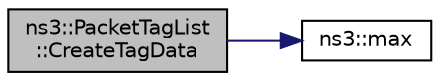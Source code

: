 digraph "ns3::PacketTagList::CreateTagData"
{
 // LATEX_PDF_SIZE
  edge [fontname="Helvetica",fontsize="10",labelfontname="Helvetica",labelfontsize="10"];
  node [fontname="Helvetica",fontsize="10",shape=record];
  rankdir="LR";
  Node1 [label="ns3::PacketTagList\l::CreateTagData",height=0.2,width=0.4,color="black", fillcolor="grey75", style="filled", fontcolor="black",tooltip="Allocate and construct a TagData struct, sizing the data area large enough to serialize dataSize byte..."];
  Node1 -> Node2 [color="midnightblue",fontsize="10",style="solid",fontname="Helvetica"];
  Node2 [label="ns3::max",height=0.2,width=0.4,color="black", fillcolor="white", style="filled",URL="$namespacens3.html#a548291fa9e4e7d6a57814dfcbbebce9b",tooltip=" "];
}
